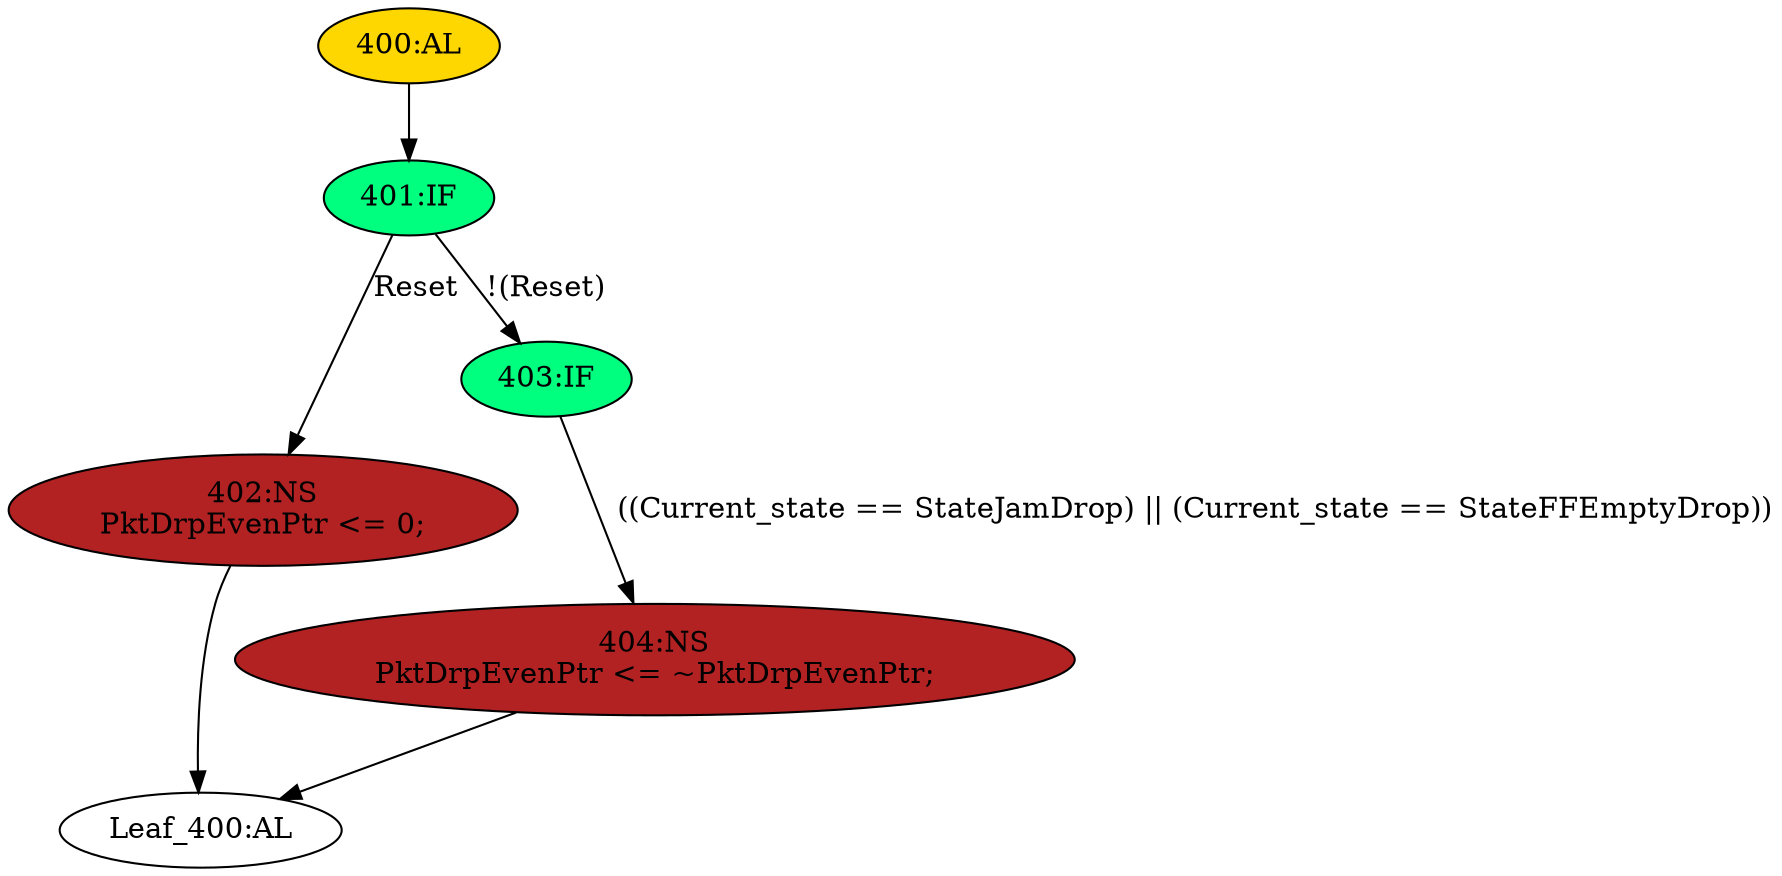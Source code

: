 strict digraph "" {
	node [label="\N"];
	"404:NS"	 [ast="<pyverilog.vparser.ast.NonblockingSubstitution object at 0x7f104a572c90>",
		fillcolor=firebrick,
		label="404:NS
PktDrpEvenPtr <= ~PktDrpEvenPtr;",
		statements="[<pyverilog.vparser.ast.NonblockingSubstitution object at 0x7f104a572c90>]",
		style=filled,
		typ=NonblockingSubstitution];
	"Leaf_400:AL"	 [def_var="['PktDrpEvenPtr']",
		label="Leaf_400:AL"];
	"404:NS" -> "Leaf_400:AL"	 [cond="[]",
		lineno=None];
	"402:NS"	 [ast="<pyverilog.vparser.ast.NonblockingSubstitution object at 0x7f104a572e90>",
		fillcolor=firebrick,
		label="402:NS
PktDrpEvenPtr <= 0;",
		statements="[<pyverilog.vparser.ast.NonblockingSubstitution object at 0x7f104a572e90>]",
		style=filled,
		typ=NonblockingSubstitution];
	"402:NS" -> "Leaf_400:AL"	 [cond="[]",
		lineno=None];
	"401:IF"	 [ast="<pyverilog.vparser.ast.IfStatement object at 0x7f104a57c050>",
		fillcolor=springgreen,
		label="401:IF",
		statements="[]",
		style=filled,
		typ=IfStatement];
	"401:IF" -> "402:NS"	 [cond="['Reset']",
		label=Reset,
		lineno=401];
	"403:IF"	 [ast="<pyverilog.vparser.ast.IfStatement object at 0x7f104a57c090>",
		fillcolor=springgreen,
		label="403:IF",
		statements="[]",
		style=filled,
		typ=IfStatement];
	"401:IF" -> "403:IF"	 [cond="['Reset']",
		label="!(Reset)",
		lineno=401];
	"400:AL"	 [ast="<pyverilog.vparser.ast.Always object at 0x7f104a57c3d0>",
		clk_sens=True,
		fillcolor=gold,
		label="400:AL",
		sens="['Clk', 'Reset']",
		statements="[]",
		style=filled,
		typ=Always,
		use_var="['Reset', 'StateFFEmptyDrop', 'StateJamDrop', 'Current_state', 'PktDrpEvenPtr']"];
	"400:AL" -> "401:IF"	 [cond="[]",
		lineno=None];
	"403:IF" -> "404:NS"	 [cond="['Current_state', 'StateJamDrop', 'Current_state', 'StateFFEmptyDrop']",
		label="((Current_state == StateJamDrop) || (Current_state == StateFFEmptyDrop))",
		lineno=403];
}
